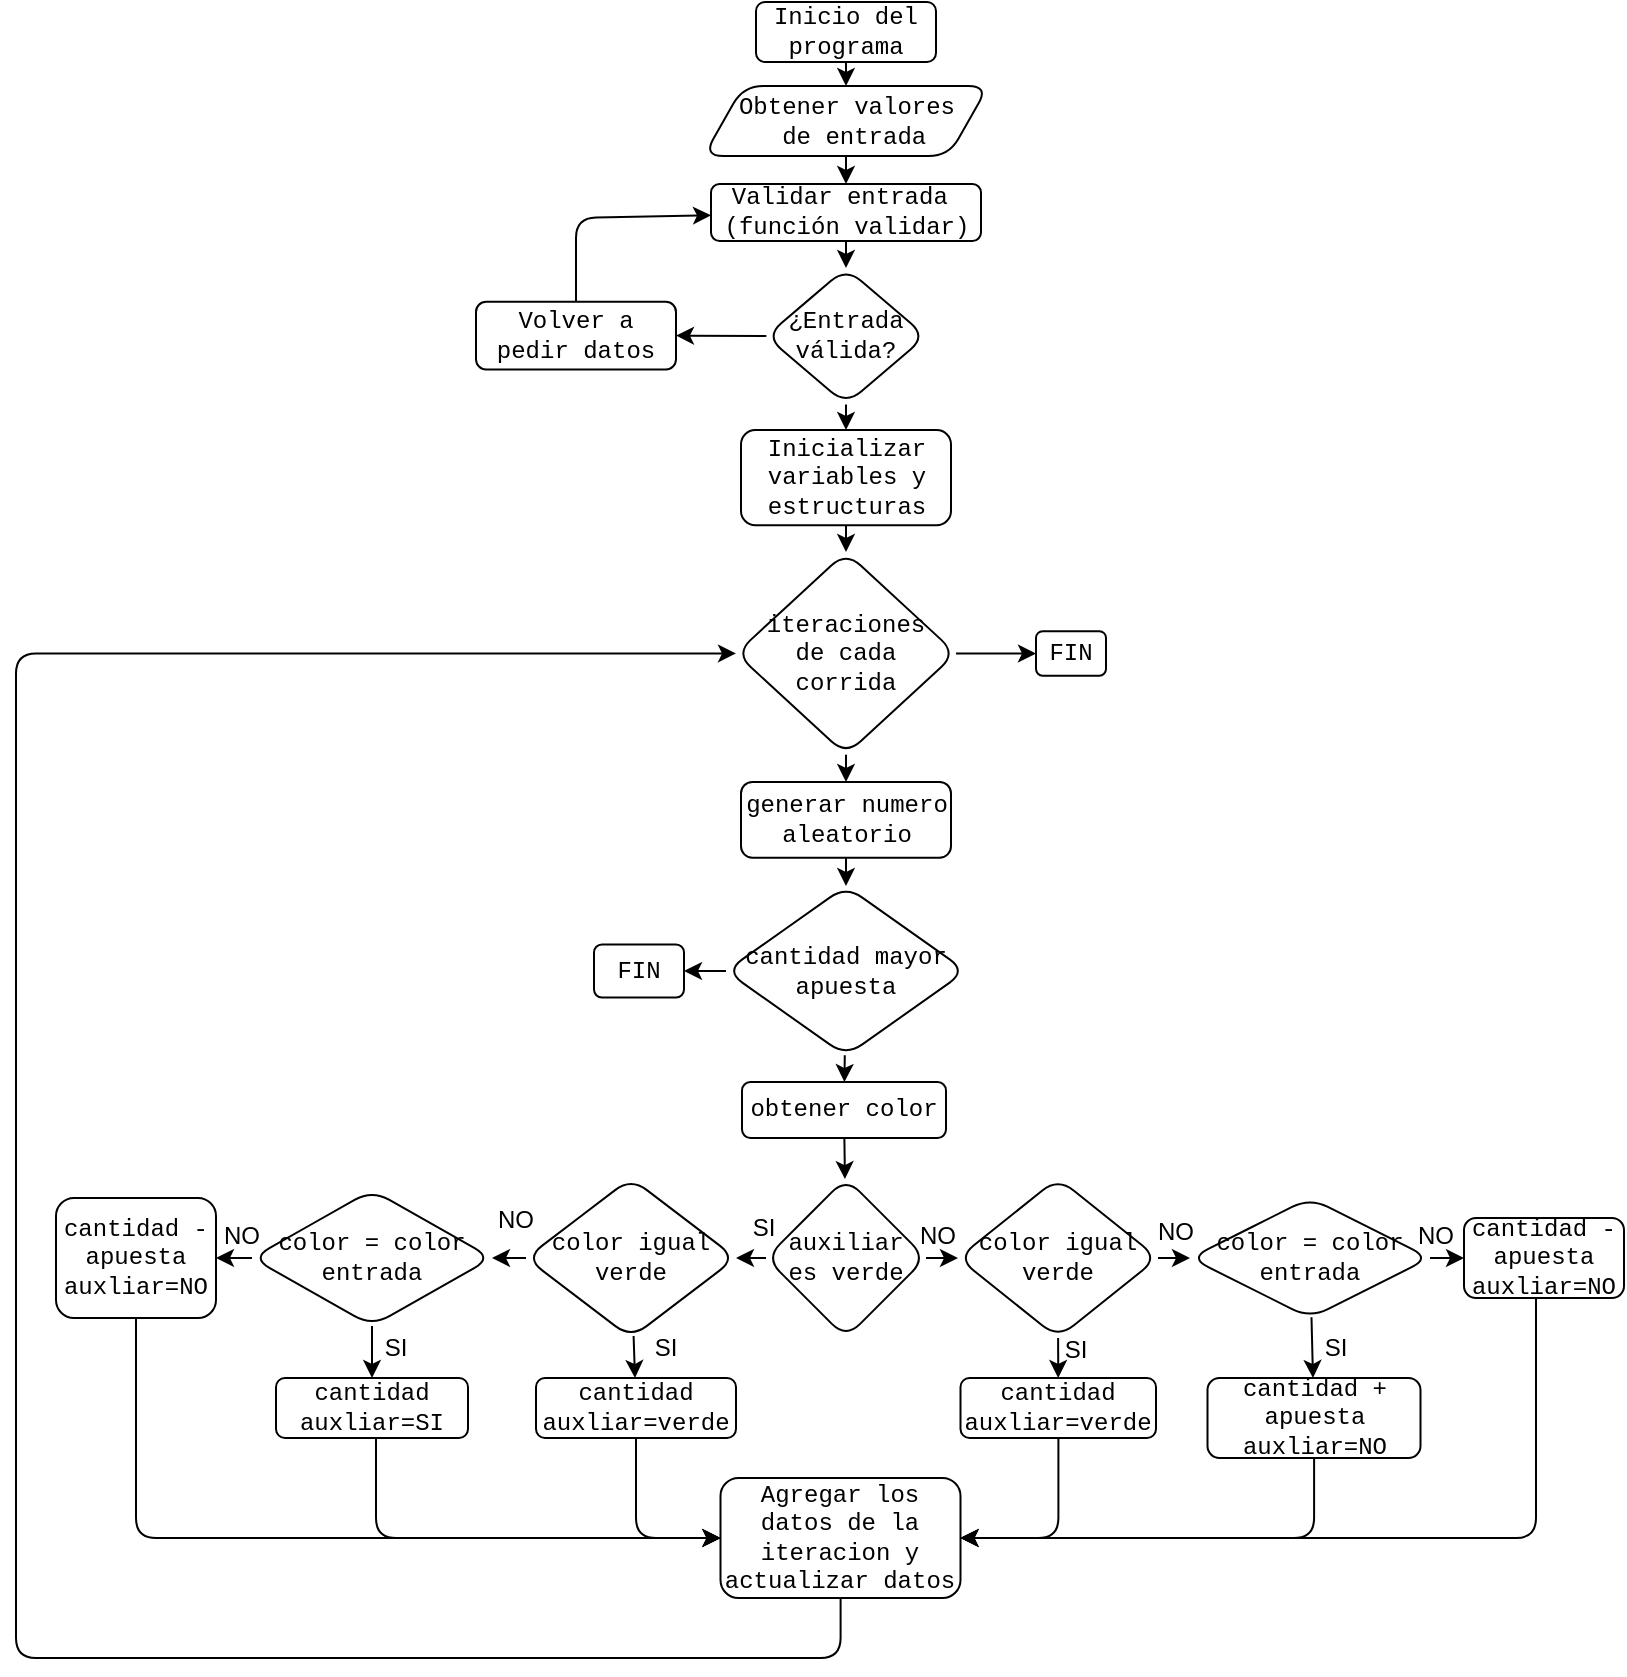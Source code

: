 <mxfile>
    <diagram id="lJCfZGjwsKhBsBh-53S9" name="Página-1">
        <mxGraphModel dx="1002" dy="477" grid="1" gridSize="10" guides="1" tooltips="1" connect="1" arrows="1" fold="1" page="1" pageScale="1" pageWidth="827" pageHeight="1169" background="#ffffff" math="0" shadow="0">
            <root>
                <mxCell id="0"/>
                <mxCell id="1" parent="0"/>
                <mxCell id="15" value="" style="edgeStyle=none;html=1;fontColor=#000000;" parent="1" source="13" target="14" edge="1">
                    <mxGeometry relative="1" as="geometry"/>
                </mxCell>
                <mxCell id="13" value="Inicio del&lt;br&gt;programa" style="rounded=1;whiteSpace=wrap;html=1;labelBackgroundColor=none;fillStyle=auto;fontColor=#000000;fillColor=#FFFFFF;gradientColor=none;strokeWidth=1;fontFamily=Courier New;" parent="1" vertex="1">
                    <mxGeometry x="390" y="12" width="90" height="30" as="geometry"/>
                </mxCell>
                <mxCell id="17" value="" style="edgeStyle=none;html=1;fontFamily=Courier New;fontColor=#000000;" parent="1" source="14" target="16" edge="1">
                    <mxGeometry relative="1" as="geometry"/>
                </mxCell>
                <mxCell id="14" value="Obtener valores&lt;br&gt;&amp;nbsp;de entrada" style="shape=parallelogram;perimeter=parallelogramPerimeter;whiteSpace=wrap;html=1;fixedSize=1;fillColor=#FFFFFF;fontColor=#000000;rounded=1;labelBackgroundColor=none;fillStyle=auto;gradientColor=none;strokeWidth=1;fontFamily=Courier New;" parent="1" vertex="1">
                    <mxGeometry x="363.75" y="54" width="142.5" height="35" as="geometry"/>
                </mxCell>
                <mxCell id="19" value="" style="edgeStyle=none;html=1;fontFamily=Courier New;fontColor=#000000;" parent="1" source="16" target="18" edge="1">
                    <mxGeometry relative="1" as="geometry"/>
                </mxCell>
                <mxCell id="16" value="&lt;div&gt;Validar entrada&amp;nbsp;&lt;br&gt;&lt;span style=&quot;background-color: initial;&quot;&gt;(función validar)&lt;/span&gt;&lt;/div&gt;" style="whiteSpace=wrap;html=1;fontFamily=Courier New;fillColor=#FFFFFF;fontColor=#000000;rounded=1;labelBackgroundColor=none;fillStyle=auto;gradientColor=none;strokeWidth=1;" parent="1" vertex="1">
                    <mxGeometry x="367.5" y="103" width="135" height="28.5" as="geometry"/>
                </mxCell>
                <mxCell id="23" value="" style="edgeStyle=none;html=1;fontFamily=Courier New;fontColor=#000000;" parent="1" source="18" target="22" edge="1">
                    <mxGeometry relative="1" as="geometry"/>
                </mxCell>
                <mxCell id="36" style="edgeStyle=none;html=1;entryX=1;entryY=0.5;entryDx=0;entryDy=0;" edge="1" parent="1" source="18" target="24">
                    <mxGeometry relative="1" as="geometry"/>
                </mxCell>
                <mxCell id="18" value="¿Entrada válida?" style="rhombus;whiteSpace=wrap;html=1;fontFamily=Courier New;fillColor=#FFFFFF;fontColor=#000000;rounded=1;labelBackgroundColor=none;fillStyle=auto;gradientColor=none;strokeWidth=1;" parent="1" vertex="1">
                    <mxGeometry x="395" y="145" width="80" height="68.25" as="geometry"/>
                </mxCell>
                <mxCell id="28" value="" style="edgeStyle=none;html=1;" edge="1" parent="1" source="22" target="27">
                    <mxGeometry relative="1" as="geometry"/>
                </mxCell>
                <mxCell id="22" value="Inicializar variables y estructuras" style="whiteSpace=wrap;html=1;fontFamily=Courier New;fillColor=#FFFFFF;fontColor=#000000;rounded=1;labelBackgroundColor=none;fillStyle=auto;gradientColor=none;strokeWidth=1;" parent="1" vertex="1">
                    <mxGeometry x="382.5" y="226" width="105" height="47.62" as="geometry"/>
                </mxCell>
                <mxCell id="26" style="edgeStyle=none;html=1;" edge="1" parent="1" source="24" target="16">
                    <mxGeometry relative="1" as="geometry">
                        <Array as="points">
                            <mxPoint x="300" y="120"/>
                        </Array>
                    </mxGeometry>
                </mxCell>
                <mxCell id="24" value="Volver a pedir datos" style="whiteSpace=wrap;html=1;fontFamily=Courier New;fillColor=#FFFFFF;fontColor=#000000;rounded=1;labelBackgroundColor=none;fillStyle=auto;gradientColor=none;strokeWidth=1;" vertex="1" parent="1">
                    <mxGeometry x="250" y="161.9" width="100" height="33.81" as="geometry"/>
                </mxCell>
                <mxCell id="30" value="" style="edgeStyle=none;html=1;" edge="1" parent="1" source="27" target="29">
                    <mxGeometry relative="1" as="geometry"/>
                </mxCell>
                <mxCell id="77" value="" style="edgeStyle=orthogonalEdgeStyle;html=1;" edge="1" parent="1" source="27" target="76">
                    <mxGeometry relative="1" as="geometry"/>
                </mxCell>
                <mxCell id="27" value="iteraciones &lt;br&gt;de cada corrida" style="rhombus;whiteSpace=wrap;html=1;fontFamily=Courier New;fillColor=#FFFFFF;fontColor=#000000;rounded=1;labelBackgroundColor=none;fillStyle=auto;gradientColor=none;strokeWidth=1;" vertex="1" parent="1">
                    <mxGeometry x="380" y="287" width="110" height="101.43" as="geometry"/>
                </mxCell>
                <mxCell id="32" value="" style="edgeStyle=none;html=1;" edge="1" parent="1" source="29" target="31">
                    <mxGeometry relative="1" as="geometry"/>
                </mxCell>
                <mxCell id="29" value="generar numero aleatorio" style="rounded=1;whiteSpace=wrap;html=1;fontFamily=Courier New;fillColor=#FFFFFF;fontColor=#000000;labelBackgroundColor=none;fillStyle=auto;gradientColor=none;strokeWidth=1;" vertex="1" parent="1">
                    <mxGeometry x="382.5" y="402" width="105" height="37.85" as="geometry"/>
                </mxCell>
                <mxCell id="34" value="" style="edgeStyle=none;html=1;" edge="1" parent="1" source="31" target="33">
                    <mxGeometry relative="1" as="geometry"/>
                </mxCell>
                <mxCell id="38" value="" style="edgeStyle=none;html=1;" edge="1" parent="1" source="31" target="37">
                    <mxGeometry relative="1" as="geometry"/>
                </mxCell>
                <mxCell id="31" value="cantidad mayor apuesta" style="rhombus;whiteSpace=wrap;html=1;fontFamily=Courier New;fillColor=#FFFFFF;fontColor=#000000;rounded=1;labelBackgroundColor=none;fillStyle=auto;gradientColor=none;strokeWidth=1;" vertex="1" parent="1">
                    <mxGeometry x="375" y="454" width="120" height="85" as="geometry"/>
                </mxCell>
                <mxCell id="40" value="" style="edgeStyle=none;html=1;" edge="1" parent="1" source="33" target="39">
                    <mxGeometry relative="1" as="geometry"/>
                </mxCell>
                <mxCell id="33" value="obtener color" style="whiteSpace=wrap;html=1;fontFamily=Courier New;fillColor=#FFFFFF;fontColor=#000000;rounded=1;labelBackgroundColor=none;fillStyle=auto;gradientColor=none;strokeWidth=1;" vertex="1" parent="1">
                    <mxGeometry x="383" y="552" width="102" height="28" as="geometry"/>
                </mxCell>
                <mxCell id="37" value="FIN" style="whiteSpace=wrap;html=1;fontFamily=Courier New;fillColor=#FFFFFF;fontColor=#000000;rounded=1;labelBackgroundColor=none;fillStyle=auto;gradientColor=none;strokeWidth=1;" vertex="1" parent="1">
                    <mxGeometry x="309" y="483.25" width="45" height="26.5" as="geometry"/>
                </mxCell>
                <mxCell id="46" value="" style="edgeStyle=none;html=1;" edge="1" parent="1" source="39" target="45">
                    <mxGeometry relative="1" as="geometry"/>
                </mxCell>
                <mxCell id="48" value="" style="edgeStyle=none;html=1;" edge="1" parent="1" source="39" target="47">
                    <mxGeometry relative="1" as="geometry"/>
                </mxCell>
                <mxCell id="39" value="auxiliar es verde" style="rhombus;whiteSpace=wrap;html=1;fontFamily=Courier New;fillColor=#FFFFFF;fontColor=#000000;rounded=1;labelBackgroundColor=none;fillStyle=auto;gradientColor=none;strokeWidth=1;" vertex="1" parent="1">
                    <mxGeometry x="395" y="600" width="80" height="80" as="geometry"/>
                </mxCell>
                <mxCell id="50" value="" style="edgeStyle=none;html=1;" edge="1" parent="1" source="45" target="49">
                    <mxGeometry relative="1" as="geometry"/>
                </mxCell>
                <mxCell id="54" value="" style="edgeStyle=none;html=1;" edge="1" parent="1" source="45" target="53">
                    <mxGeometry relative="1" as="geometry"/>
                </mxCell>
                <mxCell id="45" value="color igual verde" style="rhombus;whiteSpace=wrap;html=1;fontFamily=Courier New;fillColor=#FFFFFF;fontColor=#000000;rounded=1;labelBackgroundColor=none;fillStyle=auto;gradientColor=none;strokeWidth=1;" vertex="1" parent="1">
                    <mxGeometry x="275" y="600" width="105" height="80" as="geometry"/>
                </mxCell>
                <mxCell id="52" value="" style="edgeStyle=none;html=1;" edge="1" parent="1" source="47" target="51">
                    <mxGeometry relative="1" as="geometry"/>
                </mxCell>
                <mxCell id="56" value="" style="edgeStyle=none;html=1;" edge="1" parent="1" source="47" target="55">
                    <mxGeometry relative="1" as="geometry"/>
                </mxCell>
                <mxCell id="47" value="color igual verde" style="rhombus;whiteSpace=wrap;html=1;fontFamily=Courier New;fillColor=#FFFFFF;fontColor=#000000;rounded=1;labelBackgroundColor=none;fillStyle=auto;gradientColor=none;strokeWidth=1;" vertex="1" parent="1">
                    <mxGeometry x="491" y="600" width="100" height="80" as="geometry"/>
                </mxCell>
                <mxCell id="70" style="edgeStyle=orthogonalEdgeStyle;html=1;" edge="1" parent="1" source="49" target="67">
                    <mxGeometry relative="1" as="geometry">
                        <Array as="points">
                            <mxPoint x="330" y="780"/>
                        </Array>
                    </mxGeometry>
                </mxCell>
                <mxCell id="49" value="cantidad&lt;br&gt;auxliar=verde" style="whiteSpace=wrap;html=1;fontFamily=Courier New;fillColor=#FFFFFF;fontColor=#000000;rounded=1;labelBackgroundColor=none;fillStyle=auto;gradientColor=none;strokeWidth=1;" vertex="1" parent="1">
                    <mxGeometry x="280" y="700" width="100" height="30" as="geometry"/>
                </mxCell>
                <mxCell id="71" style="edgeStyle=orthogonalEdgeStyle;html=1;" edge="1" parent="1" source="51" target="67">
                    <mxGeometry relative="1" as="geometry">
                        <Array as="points">
                            <mxPoint x="541" y="780"/>
                        </Array>
                    </mxGeometry>
                </mxCell>
                <mxCell id="51" value="cantidad&lt;br&gt;auxliar=verde" style="whiteSpace=wrap;html=1;fontFamily=Courier New;fillColor=#FFFFFF;fontColor=#000000;rounded=1;labelBackgroundColor=none;fillStyle=auto;gradientColor=none;strokeWidth=1;" vertex="1" parent="1">
                    <mxGeometry x="492.25" y="700" width="97.75" height="30" as="geometry"/>
                </mxCell>
                <mxCell id="58" value="" style="edgeStyle=none;html=1;" edge="1" parent="1" source="53" target="57">
                    <mxGeometry relative="1" as="geometry"/>
                </mxCell>
                <mxCell id="62" value="" style="edgeStyle=none;html=1;" edge="1" parent="1" source="53" target="61">
                    <mxGeometry relative="1" as="geometry"/>
                </mxCell>
                <mxCell id="53" value="color = color entrada" style="rhombus;whiteSpace=wrap;html=1;fontFamily=Courier New;fillColor=#FFFFFF;fontColor=#000000;rounded=1;labelBackgroundColor=none;fillStyle=auto;gradientColor=none;strokeWidth=1;" vertex="1" parent="1">
                    <mxGeometry x="138" y="606" width="120" height="68" as="geometry"/>
                </mxCell>
                <mxCell id="60" value="" style="edgeStyle=none;html=1;" edge="1" parent="1" source="55" target="59">
                    <mxGeometry relative="1" as="geometry"/>
                </mxCell>
                <mxCell id="64" value="" style="edgeStyle=none;html=1;" edge="1" parent="1" source="55" target="63">
                    <mxGeometry relative="1" as="geometry"/>
                </mxCell>
                <mxCell id="55" value="color = color entrada" style="rhombus;whiteSpace=wrap;html=1;fontFamily=Courier New;fillColor=#FFFFFF;fontColor=#000000;rounded=1;labelBackgroundColor=none;fillStyle=auto;gradientColor=none;strokeWidth=1;" vertex="1" parent="1">
                    <mxGeometry x="607" y="610" width="120" height="60" as="geometry"/>
                </mxCell>
                <mxCell id="69" style="edgeStyle=orthogonalEdgeStyle;html=1;" edge="1" parent="1" source="57" target="67">
                    <mxGeometry relative="1" as="geometry">
                        <Array as="points">
                            <mxPoint x="200" y="780"/>
                        </Array>
                    </mxGeometry>
                </mxCell>
                <mxCell id="57" value="cantidad&lt;br&gt;auxliar=SI" style="whiteSpace=wrap;html=1;fontFamily=Courier New;fillColor=#FFFFFF;fontColor=#000000;rounded=1;labelBackgroundColor=none;fillStyle=auto;gradientColor=none;strokeWidth=1;" vertex="1" parent="1">
                    <mxGeometry x="150" y="700" width="96" height="30" as="geometry"/>
                </mxCell>
                <mxCell id="72" style="edgeStyle=orthogonalEdgeStyle;html=1;" edge="1" parent="1" source="59" target="67">
                    <mxGeometry relative="1" as="geometry">
                        <Array as="points">
                            <mxPoint x="669" y="780"/>
                        </Array>
                    </mxGeometry>
                </mxCell>
                <mxCell id="59" value="cantidad + apuesta&lt;br&gt;auxliar=NO" style="whiteSpace=wrap;html=1;fontFamily=Courier New;fillColor=#FFFFFF;fontColor=#000000;rounded=1;labelBackgroundColor=none;fillStyle=auto;gradientColor=none;strokeWidth=1;" vertex="1" parent="1">
                    <mxGeometry x="615.75" y="700" width="106.5" height="40" as="geometry"/>
                </mxCell>
                <mxCell id="68" value="" style="edgeStyle=orthogonalEdgeStyle;html=1;" edge="1" parent="1" source="61" target="67">
                    <mxGeometry relative="1" as="geometry">
                        <Array as="points">
                            <mxPoint x="80" y="780"/>
                        </Array>
                    </mxGeometry>
                </mxCell>
                <mxCell id="61" value="cantidad - apuesta&lt;br&gt;auxliar=NO" style="whiteSpace=wrap;html=1;fontFamily=Courier New;fillColor=#FFFFFF;fontColor=#000000;rounded=1;labelBackgroundColor=none;fillStyle=auto;gradientColor=none;strokeWidth=1;" vertex="1" parent="1">
                    <mxGeometry x="40" y="610" width="80" height="60" as="geometry"/>
                </mxCell>
                <mxCell id="74" style="edgeStyle=orthogonalEdgeStyle;html=1;entryX=1;entryY=0.5;entryDx=0;entryDy=0;" edge="1" parent="1" source="63" target="67">
                    <mxGeometry relative="1" as="geometry">
                        <Array as="points">
                            <mxPoint x="780" y="780"/>
                        </Array>
                    </mxGeometry>
                </mxCell>
                <mxCell id="63" value="cantidad - apuesta&lt;br&gt;auxliar=NO" style="whiteSpace=wrap;html=1;fontFamily=Courier New;fillColor=#FFFFFF;fontColor=#000000;rounded=1;labelBackgroundColor=none;fillStyle=auto;gradientColor=none;strokeWidth=1;" vertex="1" parent="1">
                    <mxGeometry x="744" y="620" width="80" height="40" as="geometry"/>
                </mxCell>
                <mxCell id="65" value="SI" style="text;html=1;strokeColor=none;fillColor=none;align=center;verticalAlign=middle;whiteSpace=wrap;rounded=0;" vertex="1" parent="1">
                    <mxGeometry x="363.75" y="610" width="60" height="30" as="geometry"/>
                </mxCell>
                <mxCell id="66" value="NO" style="text;html=1;strokeColor=none;fillColor=none;align=center;verticalAlign=middle;whiteSpace=wrap;rounded=0;" vertex="1" parent="1">
                    <mxGeometry x="451" y="614" width="60" height="30" as="geometry"/>
                </mxCell>
                <mxCell id="75" style="edgeStyle=orthogonalEdgeStyle;html=1;entryX=0;entryY=0.5;entryDx=0;entryDy=0;" edge="1" parent="1" source="67" target="27">
                    <mxGeometry relative="1" as="geometry">
                        <mxPoint x="20" y="540" as="targetPoint"/>
                        <Array as="points">
                            <mxPoint x="432" y="840"/>
                            <mxPoint x="20" y="840"/>
                            <mxPoint x="20" y="338"/>
                        </Array>
                    </mxGeometry>
                </mxCell>
                <mxCell id="67" value="Agregar los datos de la iteracion y actualizar datos" style="whiteSpace=wrap;html=1;fontFamily=Courier New;fillColor=#FFFFFF;fontColor=#000000;rounded=1;labelBackgroundColor=none;fillStyle=auto;gradientColor=none;strokeWidth=1;" vertex="1" parent="1">
                    <mxGeometry x="372.25" y="750" width="120" height="60" as="geometry"/>
                </mxCell>
                <mxCell id="76" value="FIN" style="whiteSpace=wrap;html=1;fontFamily=Courier New;fillColor=#FFFFFF;fontColor=#000000;rounded=1;labelBackgroundColor=none;fillStyle=auto;gradientColor=none;strokeWidth=1;" vertex="1" parent="1">
                    <mxGeometry x="530" y="326.58" width="35" height="22.28" as="geometry"/>
                </mxCell>
                <mxCell id="78" value="SI" style="text;html=1;strokeColor=none;fillColor=none;align=center;verticalAlign=middle;whiteSpace=wrap;rounded=0;" vertex="1" parent="1">
                    <mxGeometry x="315" y="670" width="60" height="30" as="geometry"/>
                </mxCell>
                <mxCell id="79" value="NO" style="text;html=1;strokeColor=none;fillColor=none;align=center;verticalAlign=middle;whiteSpace=wrap;rounded=0;" vertex="1" parent="1">
                    <mxGeometry x="240" y="606" width="60" height="30" as="geometry"/>
                </mxCell>
                <mxCell id="80" value="NO" style="text;html=1;strokeColor=none;fillColor=none;align=center;verticalAlign=middle;whiteSpace=wrap;rounded=0;" vertex="1" parent="1">
                    <mxGeometry x="103" y="614" width="60" height="30" as="geometry"/>
                </mxCell>
                <mxCell id="82" value="SI" style="text;html=1;strokeColor=none;fillColor=none;align=center;verticalAlign=middle;whiteSpace=wrap;rounded=0;" vertex="1" parent="1">
                    <mxGeometry x="180" y="670" width="60" height="30" as="geometry"/>
                </mxCell>
                <mxCell id="83" value="SI" style="text;html=1;strokeColor=none;fillColor=none;align=center;verticalAlign=middle;whiteSpace=wrap;rounded=0;" vertex="1" parent="1">
                    <mxGeometry x="519.5" y="671" width="60" height="30" as="geometry"/>
                </mxCell>
                <mxCell id="84" value="SI" style="text;html=1;strokeColor=none;fillColor=none;align=center;verticalAlign=middle;whiteSpace=wrap;rounded=0;" vertex="1" parent="1">
                    <mxGeometry x="650" y="670" width="60" height="30" as="geometry"/>
                </mxCell>
                <mxCell id="85" value="NO" style="text;html=1;strokeColor=none;fillColor=none;align=center;verticalAlign=middle;whiteSpace=wrap;rounded=0;" vertex="1" parent="1">
                    <mxGeometry x="570" y="612" width="60" height="30" as="geometry"/>
                </mxCell>
                <mxCell id="86" value="NO" style="text;html=1;strokeColor=none;fillColor=none;align=center;verticalAlign=middle;whiteSpace=wrap;rounded=0;" vertex="1" parent="1">
                    <mxGeometry x="700" y="614" width="60" height="30" as="geometry"/>
                </mxCell>
            </root>
        </mxGraphModel>
    </diagram>
</mxfile>